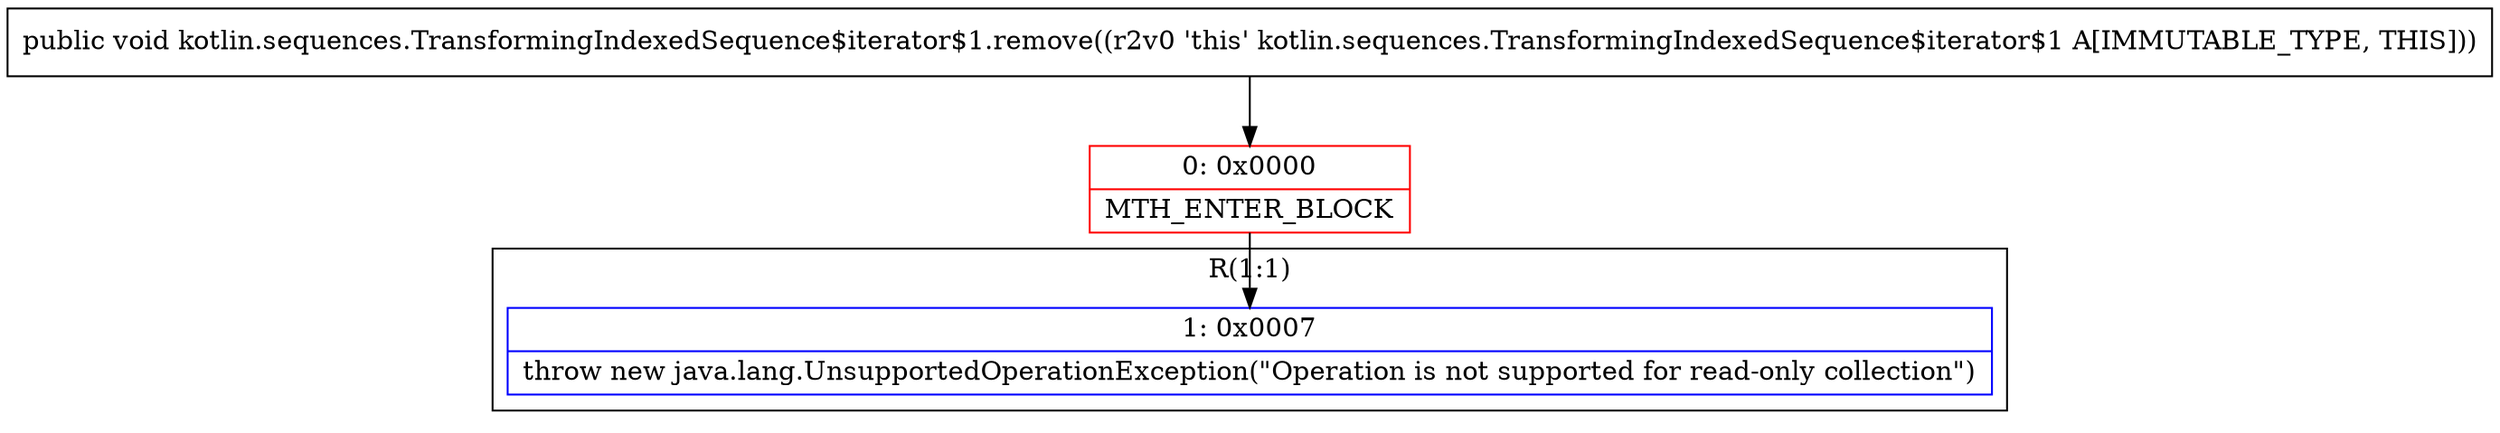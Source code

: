digraph "CFG forkotlin.sequences.TransformingIndexedSequence$iterator$1.remove()V" {
subgraph cluster_Region_440056481 {
label = "R(1:1)";
node [shape=record,color=blue];
Node_1 [shape=record,label="{1\:\ 0x0007|throw new java.lang.UnsupportedOperationException(\"Operation is not supported for read\-only collection\")\l}"];
}
Node_0 [shape=record,color=red,label="{0\:\ 0x0000|MTH_ENTER_BLOCK\l}"];
MethodNode[shape=record,label="{public void kotlin.sequences.TransformingIndexedSequence$iterator$1.remove((r2v0 'this' kotlin.sequences.TransformingIndexedSequence$iterator$1 A[IMMUTABLE_TYPE, THIS])) }"];
MethodNode -> Node_0;
Node_0 -> Node_1;
}

